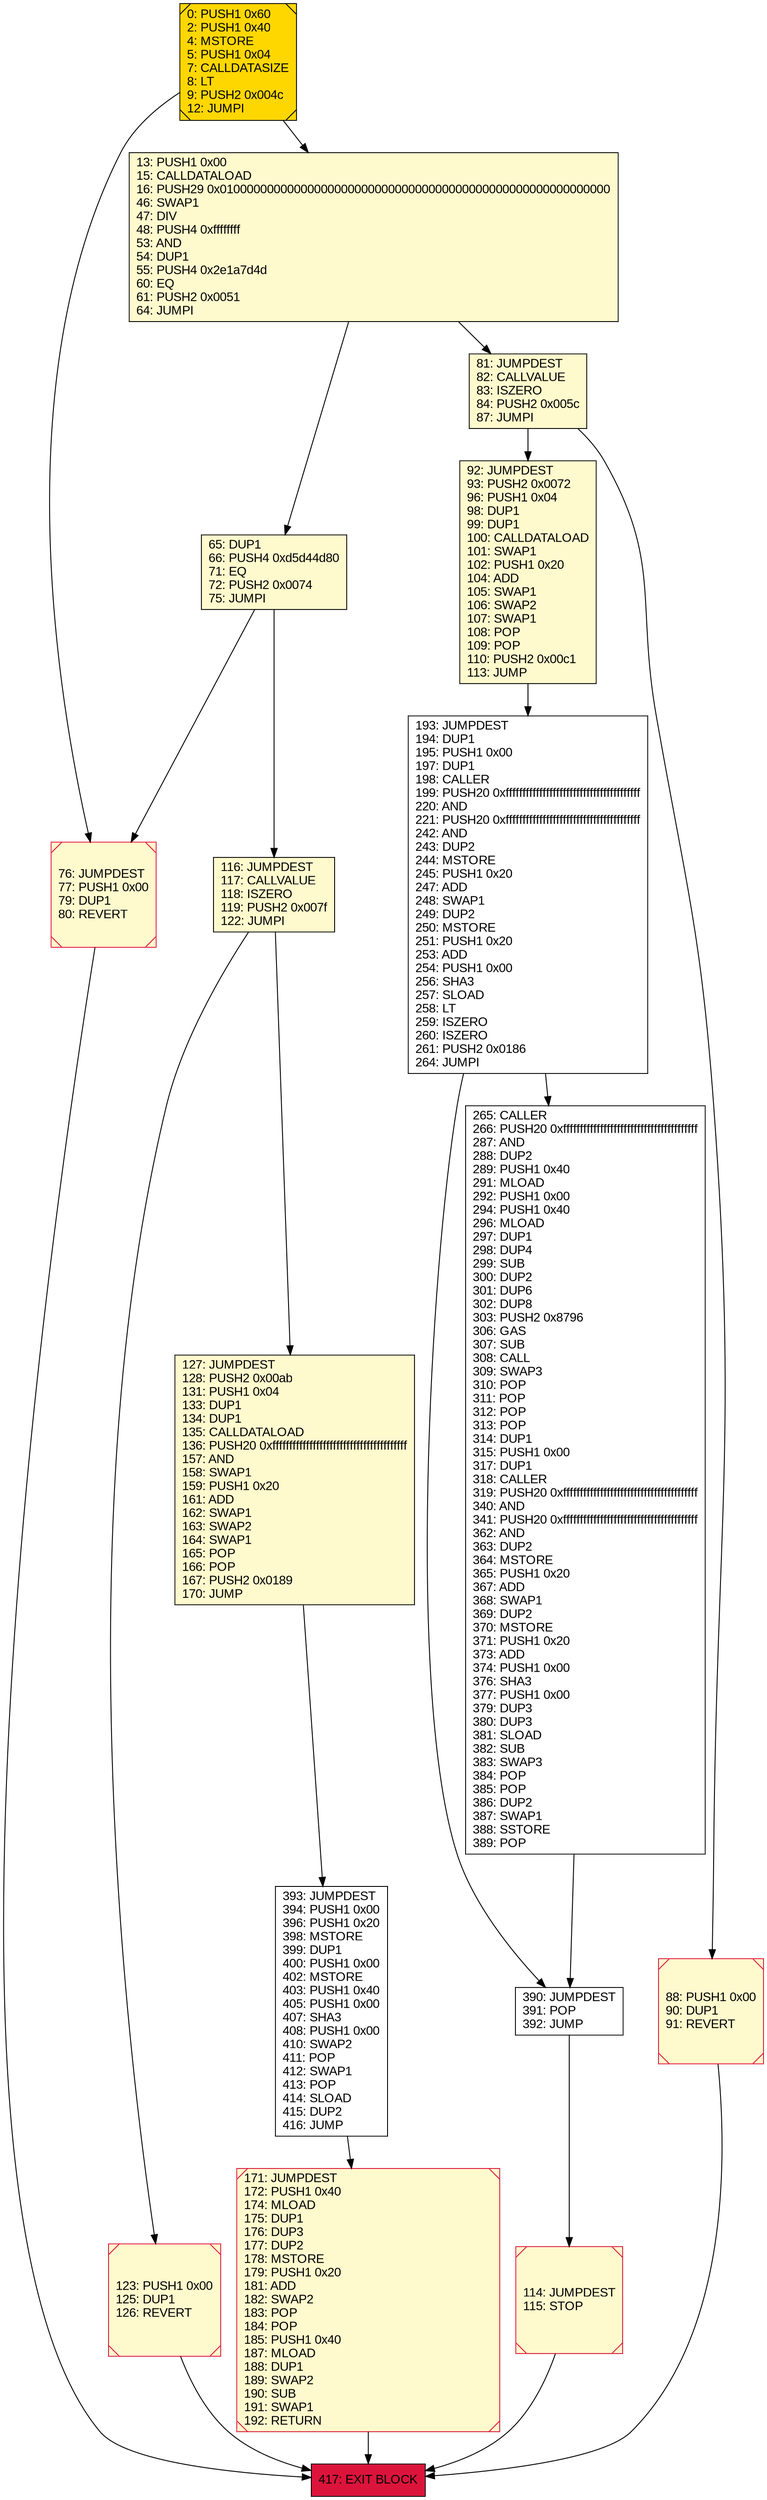 digraph G {
bgcolor=transparent rankdir=UD;
node [shape=box style=filled color=black fillcolor=white fontname=arial fontcolor=black];
417 [label="417: EXIT BLOCK\l" fillcolor=crimson ];
390 [label="390: JUMPDEST\l391: POP\l392: JUMP\l" ];
0 [label="0: PUSH1 0x60\l2: PUSH1 0x40\l4: MSTORE\l5: PUSH1 0x04\l7: CALLDATASIZE\l8: LT\l9: PUSH2 0x004c\l12: JUMPI\l" fillcolor=lemonchiffon shape=Msquare fillcolor=gold ];
114 [label="114: JUMPDEST\l115: STOP\l" fillcolor=lemonchiffon shape=Msquare color=crimson ];
65 [label="65: DUP1\l66: PUSH4 0xd5d44d80\l71: EQ\l72: PUSH2 0x0074\l75: JUMPI\l" fillcolor=lemonchiffon ];
76 [label="76: JUMPDEST\l77: PUSH1 0x00\l79: DUP1\l80: REVERT\l" fillcolor=lemonchiffon shape=Msquare color=crimson ];
81 [label="81: JUMPDEST\l82: CALLVALUE\l83: ISZERO\l84: PUSH2 0x005c\l87: JUMPI\l" fillcolor=lemonchiffon ];
265 [label="265: CALLER\l266: PUSH20 0xffffffffffffffffffffffffffffffffffffffff\l287: AND\l288: DUP2\l289: PUSH1 0x40\l291: MLOAD\l292: PUSH1 0x00\l294: PUSH1 0x40\l296: MLOAD\l297: DUP1\l298: DUP4\l299: SUB\l300: DUP2\l301: DUP6\l302: DUP8\l303: PUSH2 0x8796\l306: GAS\l307: SUB\l308: CALL\l309: SWAP3\l310: POP\l311: POP\l312: POP\l313: POP\l314: DUP1\l315: PUSH1 0x00\l317: DUP1\l318: CALLER\l319: PUSH20 0xffffffffffffffffffffffffffffffffffffffff\l340: AND\l341: PUSH20 0xffffffffffffffffffffffffffffffffffffffff\l362: AND\l363: DUP2\l364: MSTORE\l365: PUSH1 0x20\l367: ADD\l368: SWAP1\l369: DUP2\l370: MSTORE\l371: PUSH1 0x20\l373: ADD\l374: PUSH1 0x00\l376: SHA3\l377: PUSH1 0x00\l379: DUP3\l380: DUP3\l381: SLOAD\l382: SUB\l383: SWAP3\l384: POP\l385: POP\l386: DUP2\l387: SWAP1\l388: SSTORE\l389: POP\l" ];
92 [label="92: JUMPDEST\l93: PUSH2 0x0072\l96: PUSH1 0x04\l98: DUP1\l99: DUP1\l100: CALLDATALOAD\l101: SWAP1\l102: PUSH1 0x20\l104: ADD\l105: SWAP1\l106: SWAP2\l107: SWAP1\l108: POP\l109: POP\l110: PUSH2 0x00c1\l113: JUMP\l" fillcolor=lemonchiffon ];
393 [label="393: JUMPDEST\l394: PUSH1 0x00\l396: PUSH1 0x20\l398: MSTORE\l399: DUP1\l400: PUSH1 0x00\l402: MSTORE\l403: PUSH1 0x40\l405: PUSH1 0x00\l407: SHA3\l408: PUSH1 0x00\l410: SWAP2\l411: POP\l412: SWAP1\l413: POP\l414: SLOAD\l415: DUP2\l416: JUMP\l" ];
116 [label="116: JUMPDEST\l117: CALLVALUE\l118: ISZERO\l119: PUSH2 0x007f\l122: JUMPI\l" fillcolor=lemonchiffon ];
171 [label="171: JUMPDEST\l172: PUSH1 0x40\l174: MLOAD\l175: DUP1\l176: DUP3\l177: DUP2\l178: MSTORE\l179: PUSH1 0x20\l181: ADD\l182: SWAP2\l183: POP\l184: POP\l185: PUSH1 0x40\l187: MLOAD\l188: DUP1\l189: SWAP2\l190: SUB\l191: SWAP1\l192: RETURN\l" fillcolor=lemonchiffon shape=Msquare color=crimson ];
88 [label="88: PUSH1 0x00\l90: DUP1\l91: REVERT\l" fillcolor=lemonchiffon shape=Msquare color=crimson ];
193 [label="193: JUMPDEST\l194: DUP1\l195: PUSH1 0x00\l197: DUP1\l198: CALLER\l199: PUSH20 0xffffffffffffffffffffffffffffffffffffffff\l220: AND\l221: PUSH20 0xffffffffffffffffffffffffffffffffffffffff\l242: AND\l243: DUP2\l244: MSTORE\l245: PUSH1 0x20\l247: ADD\l248: SWAP1\l249: DUP2\l250: MSTORE\l251: PUSH1 0x20\l253: ADD\l254: PUSH1 0x00\l256: SHA3\l257: SLOAD\l258: LT\l259: ISZERO\l260: ISZERO\l261: PUSH2 0x0186\l264: JUMPI\l" ];
13 [label="13: PUSH1 0x00\l15: CALLDATALOAD\l16: PUSH29 0x0100000000000000000000000000000000000000000000000000000000\l46: SWAP1\l47: DIV\l48: PUSH4 0xffffffff\l53: AND\l54: DUP1\l55: PUSH4 0x2e1a7d4d\l60: EQ\l61: PUSH2 0x0051\l64: JUMPI\l" fillcolor=lemonchiffon ];
123 [label="123: PUSH1 0x00\l125: DUP1\l126: REVERT\l" fillcolor=lemonchiffon shape=Msquare color=crimson ];
127 [label="127: JUMPDEST\l128: PUSH2 0x00ab\l131: PUSH1 0x04\l133: DUP1\l134: DUP1\l135: CALLDATALOAD\l136: PUSH20 0xffffffffffffffffffffffffffffffffffffffff\l157: AND\l158: SWAP1\l159: PUSH1 0x20\l161: ADD\l162: SWAP1\l163: SWAP2\l164: SWAP1\l165: POP\l166: POP\l167: PUSH2 0x0189\l170: JUMP\l" fillcolor=lemonchiffon ];
81 -> 92;
114 -> 417;
390 -> 114;
76 -> 417;
81 -> 88;
127 -> 393;
193 -> 265;
13 -> 81;
393 -> 171;
92 -> 193;
116 -> 127;
116 -> 123;
65 -> 76;
0 -> 76;
65 -> 116;
265 -> 390;
88 -> 417;
193 -> 390;
171 -> 417;
123 -> 417;
0 -> 13;
13 -> 65;
}